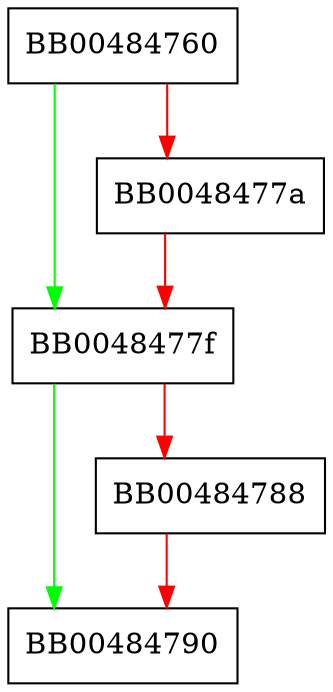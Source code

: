 digraph cmd_CipherString {
  node [shape="box"];
  graph [splines=ortho];
  BB00484760 -> BB0048477f [color="green"];
  BB00484760 -> BB0048477a [color="red"];
  BB0048477a -> BB0048477f [color="red"];
  BB0048477f -> BB00484790 [color="green"];
  BB0048477f -> BB00484788 [color="red"];
  BB00484788 -> BB00484790 [color="red"];
}